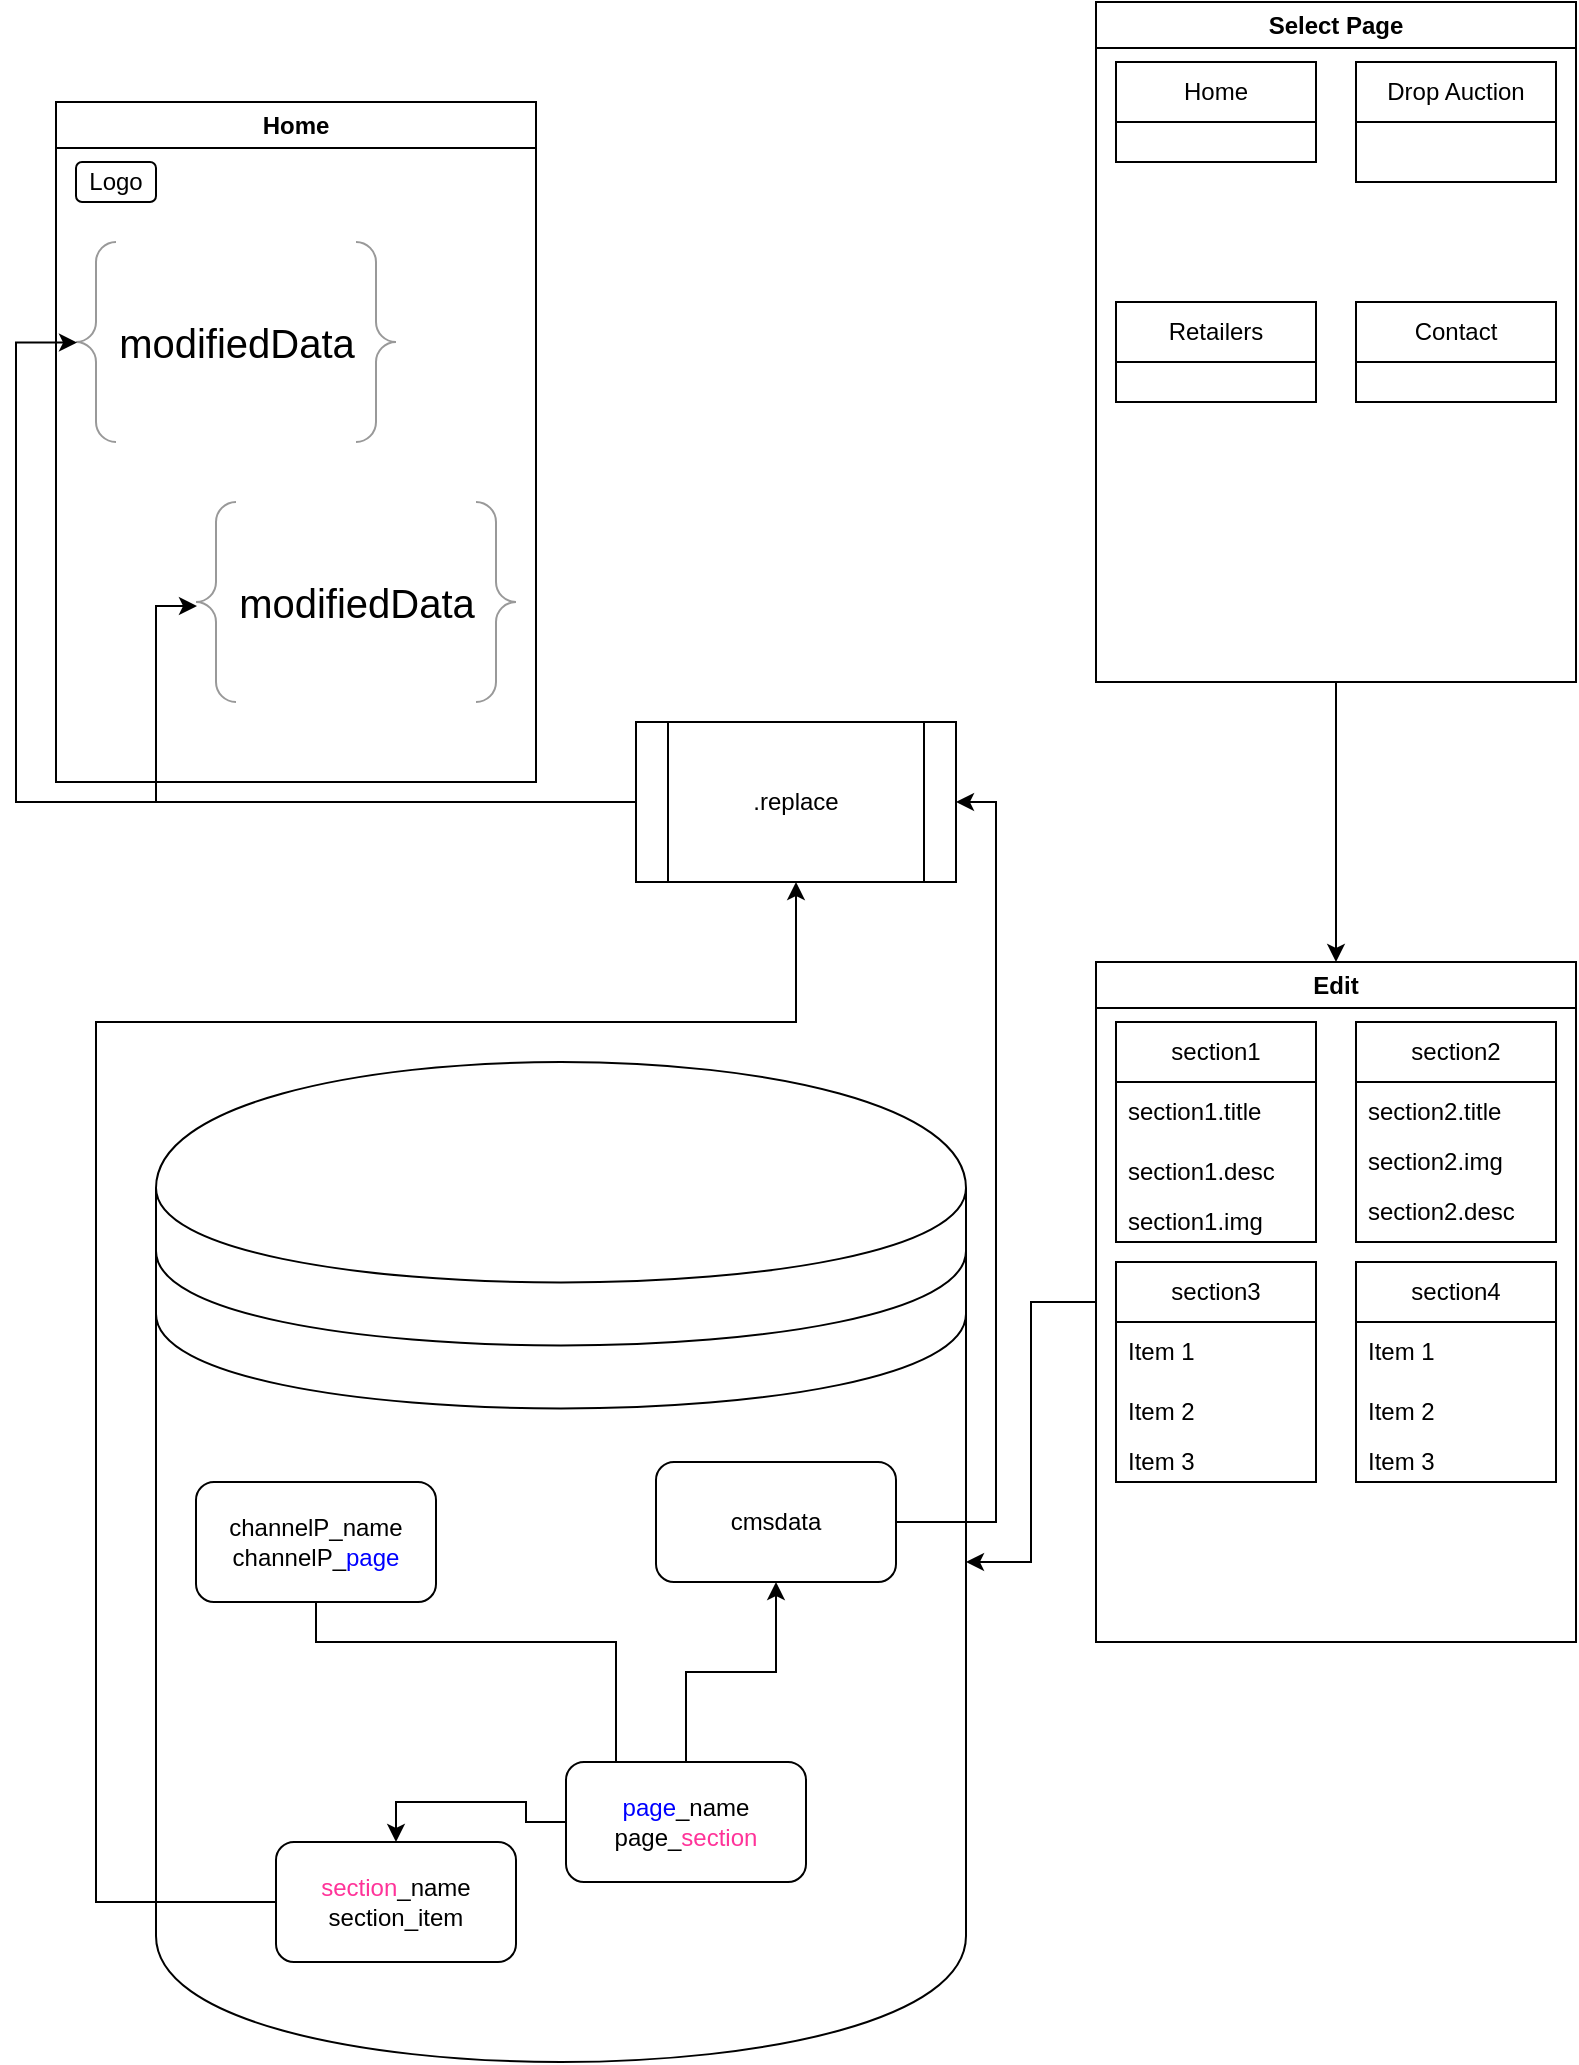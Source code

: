 <mxfile version="24.7.17">
  <diagram name="Page-1" id="TjrKQG86go2EHlcvoJwK">
    <mxGraphModel dx="1668" dy="964" grid="1" gridSize="10" guides="1" tooltips="1" connect="1" arrows="1" fold="1" page="1" pageScale="1" pageWidth="850" pageHeight="1100" math="0" shadow="0">
      <root>
        <mxCell id="0" />
        <mxCell id="1" parent="0" />
        <mxCell id="0HpRwzNJ2paTtuiWjX7O-2" value="&lt;div&gt;&lt;br&gt;&lt;/div&gt;" style="shape=datastore;whiteSpace=wrap;html=1;" vertex="1" parent="1">
          <mxGeometry x="100" y="620" width="405" height="500" as="geometry" />
        </mxCell>
        <mxCell id="0HpRwzNJ2paTtuiWjX7O-5" value="Home" style="swimlane;whiteSpace=wrap;html=1;" vertex="1" parent="1">
          <mxGeometry x="50" y="140" width="240" height="340" as="geometry" />
        </mxCell>
        <mxCell id="0HpRwzNJ2paTtuiWjX7O-7" value="" style="labelPosition=right;align=left;strokeWidth=1;shape=mxgraph.mockup.markup.curlyBrace;html=1;shadow=0;dashed=0;strokeColor=#999999;direction=north;" vertex="1" parent="0HpRwzNJ2paTtuiWjX7O-5">
          <mxGeometry x="10" y="70" width="20" height="100" as="geometry" />
        </mxCell>
        <mxCell id="0HpRwzNJ2paTtuiWjX7O-8" value="" style="labelPosition=right;align=left;strokeWidth=1;shape=mxgraph.mockup.markup.curlyBrace;html=1;shadow=0;dashed=0;strokeColor=#999999;direction=north;rotation=-180;" vertex="1" parent="0HpRwzNJ2paTtuiWjX7O-5">
          <mxGeometry x="150" y="70" width="20" height="100" as="geometry" />
        </mxCell>
        <mxCell id="0HpRwzNJ2paTtuiWjX7O-9" value="modifiedData" style="text;html=1;align=center;verticalAlign=middle;resizable=0;points=[];autosize=1;strokeColor=none;fillColor=none;strokeWidth=7;fontSize=20;" vertex="1" parent="0HpRwzNJ2paTtuiWjX7O-5">
          <mxGeometry x="20" y="100" width="140" height="40" as="geometry" />
        </mxCell>
        <mxCell id="0HpRwzNJ2paTtuiWjX7O-11" value="" style="labelPosition=right;align=left;strokeWidth=1;shape=mxgraph.mockup.markup.curlyBrace;html=1;shadow=0;dashed=0;strokeColor=#999999;direction=north;" vertex="1" parent="0HpRwzNJ2paTtuiWjX7O-5">
          <mxGeometry x="70" y="200" width="20" height="100" as="geometry" />
        </mxCell>
        <mxCell id="0HpRwzNJ2paTtuiWjX7O-12" value="" style="labelPosition=right;align=left;strokeWidth=1;shape=mxgraph.mockup.markup.curlyBrace;html=1;shadow=0;dashed=0;strokeColor=#999999;direction=north;rotation=-180;" vertex="1" parent="0HpRwzNJ2paTtuiWjX7O-5">
          <mxGeometry x="210" y="200" width="20" height="100" as="geometry" />
        </mxCell>
        <mxCell id="0HpRwzNJ2paTtuiWjX7O-13" value="modifiedData" style="text;html=1;align=center;verticalAlign=middle;resizable=0;points=[];autosize=1;strokeColor=none;fillColor=none;strokeWidth=7;fontSize=20;" vertex="1" parent="0HpRwzNJ2paTtuiWjX7O-5">
          <mxGeometry x="80" y="230" width="140" height="40" as="geometry" />
        </mxCell>
        <mxCell id="0HpRwzNJ2paTtuiWjX7O-14" value="Logo" style="rounded=1;whiteSpace=wrap;html=1;" vertex="1" parent="0HpRwzNJ2paTtuiWjX7O-5">
          <mxGeometry x="10" y="30" width="40" height="20" as="geometry" />
        </mxCell>
        <mxCell id="0HpRwzNJ2paTtuiWjX7O-19" value=".replace" style="shape=process;whiteSpace=wrap;html=1;backgroundOutline=1;" vertex="1" parent="1">
          <mxGeometry x="340" y="450" width="160" height="80" as="geometry" />
        </mxCell>
        <mxCell id="0HpRwzNJ2paTtuiWjX7O-22" style="edgeStyle=orthogonalEdgeStyle;rounded=0;orthogonalLoop=1;jettySize=auto;html=1;entryX=0.48;entryY=0.025;entryDx=0;entryDy=0;entryPerimeter=0;" edge="1" parent="1" source="0HpRwzNJ2paTtuiWjX7O-19" target="0HpRwzNJ2paTtuiWjX7O-11">
          <mxGeometry relative="1" as="geometry" />
        </mxCell>
        <mxCell id="0HpRwzNJ2paTtuiWjX7O-23" style="edgeStyle=orthogonalEdgeStyle;rounded=0;orthogonalLoop=1;jettySize=auto;html=1;entryX=0.497;entryY=0.025;entryDx=0;entryDy=0;entryPerimeter=0;exitX=0;exitY=0.5;exitDx=0;exitDy=0;" edge="1" parent="1" source="0HpRwzNJ2paTtuiWjX7O-19" target="0HpRwzNJ2paTtuiWjX7O-7">
          <mxGeometry relative="1" as="geometry">
            <Array as="points">
              <mxPoint x="30" y="490" />
              <mxPoint x="30" y="260" />
            </Array>
          </mxGeometry>
        </mxCell>
        <mxCell id="0HpRwzNJ2paTtuiWjX7O-137" style="edgeStyle=orthogonalEdgeStyle;rounded=0;orthogonalLoop=1;jettySize=auto;html=1;entryX=0.5;entryY=0;entryDx=0;entryDy=0;" edge="1" parent="1" source="0HpRwzNJ2paTtuiWjX7O-25" target="0HpRwzNJ2paTtuiWjX7O-120">
          <mxGeometry relative="1" as="geometry" />
        </mxCell>
        <mxCell id="0HpRwzNJ2paTtuiWjX7O-25" value="Select Page" style="swimlane;whiteSpace=wrap;html=1;" vertex="1" parent="1">
          <mxGeometry x="570" y="90" width="240" height="340" as="geometry" />
        </mxCell>
        <mxCell id="0HpRwzNJ2paTtuiWjX7O-45" value="Home" style="swimlane;fontStyle=0;childLayout=stackLayout;horizontal=1;startSize=30;horizontalStack=0;resizeParent=1;resizeParentMax=0;resizeLast=0;collapsible=1;marginBottom=0;whiteSpace=wrap;html=1;" vertex="1" parent="0HpRwzNJ2paTtuiWjX7O-25">
          <mxGeometry x="10" y="30" width="100" height="50" as="geometry" />
        </mxCell>
        <mxCell id="0HpRwzNJ2paTtuiWjX7O-54" value="Drop Auction" style="swimlane;fontStyle=0;childLayout=stackLayout;horizontal=1;startSize=30;horizontalStack=0;resizeParent=1;resizeParentMax=0;resizeLast=0;collapsible=1;marginBottom=0;whiteSpace=wrap;html=1;" vertex="1" parent="0HpRwzNJ2paTtuiWjX7O-25">
          <mxGeometry x="130" y="30" width="100" height="60" as="geometry" />
        </mxCell>
        <mxCell id="0HpRwzNJ2paTtuiWjX7O-58" value="Retailers" style="swimlane;fontStyle=0;childLayout=stackLayout;horizontal=1;startSize=30;horizontalStack=0;resizeParent=1;resizeParentMax=0;resizeLast=0;collapsible=1;marginBottom=0;whiteSpace=wrap;html=1;" vertex="1" parent="0HpRwzNJ2paTtuiWjX7O-25">
          <mxGeometry x="10" y="150" width="100" height="50" as="geometry" />
        </mxCell>
        <mxCell id="0HpRwzNJ2paTtuiWjX7O-62" value="Contact" style="swimlane;fontStyle=0;childLayout=stackLayout;horizontal=1;startSize=30;horizontalStack=0;resizeParent=1;resizeParentMax=0;resizeLast=0;collapsible=1;marginBottom=0;whiteSpace=wrap;html=1;" vertex="1" parent="0HpRwzNJ2paTtuiWjX7O-25">
          <mxGeometry x="130" y="150" width="100" height="50" as="geometry" />
        </mxCell>
        <mxCell id="0HpRwzNJ2paTtuiWjX7O-98" style="edgeStyle=orthogonalEdgeStyle;rounded=0;orthogonalLoop=1;jettySize=auto;html=1;" edge="1" parent="1" source="0HpRwzNJ2paTtuiWjX7O-95">
          <mxGeometry relative="1" as="geometry">
            <mxPoint x="330" y="969" as="targetPoint" />
            <Array as="points">
              <mxPoint x="180" y="910" />
              <mxPoint x="330" y="910" />
              <mxPoint x="330" y="970" />
            </Array>
          </mxGeometry>
        </mxCell>
        <mxCell id="0HpRwzNJ2paTtuiWjX7O-95" value="&lt;span style=&quot;background-color: initial;&quot;&gt;channelP_name&lt;/span&gt;&lt;div&gt;&lt;span style=&quot;background-color: initial;&quot;&gt;channelP_&lt;font color=&quot;#0000ff&quot;&gt;page&lt;/font&gt;&lt;/span&gt;&lt;/div&gt;" style="rounded=1;whiteSpace=wrap;html=1;align=center;" vertex="1" parent="1">
          <mxGeometry x="120" y="830" width="120" height="60" as="geometry" />
        </mxCell>
        <mxCell id="0HpRwzNJ2paTtuiWjX7O-99" style="edgeStyle=orthogonalEdgeStyle;rounded=0;orthogonalLoop=1;jettySize=auto;html=1;entryX=0.5;entryY=0;entryDx=0;entryDy=0;" edge="1" parent="1" source="0HpRwzNJ2paTtuiWjX7O-96" target="0HpRwzNJ2paTtuiWjX7O-97">
          <mxGeometry relative="1" as="geometry" />
        </mxCell>
        <mxCell id="0HpRwzNJ2paTtuiWjX7O-96" value="&lt;font color=&quot;#0000ff&quot;&gt;page&lt;/font&gt;_name&lt;div&gt;page_&lt;font color=&quot;#ff3399&quot;&gt;section&lt;/font&gt;&lt;/div&gt;" style="rounded=1;whiteSpace=wrap;html=1;" vertex="1" parent="1">
          <mxGeometry x="305" y="970" width="120" height="60" as="geometry" />
        </mxCell>
        <mxCell id="0HpRwzNJ2paTtuiWjX7O-97" value="&lt;font color=&quot;#ff3399&quot;&gt;section&lt;/font&gt;_name&lt;div&gt;section_item&lt;/div&gt;" style="rounded=1;whiteSpace=wrap;html=1;" vertex="1" parent="1">
          <mxGeometry x="160" y="1010" width="120" height="60" as="geometry" />
        </mxCell>
        <mxCell id="0HpRwzNJ2paTtuiWjX7O-101" style="edgeStyle=orthogonalEdgeStyle;rounded=0;orthogonalLoop=1;jettySize=auto;html=1;exitX=0;exitY=0.5;exitDx=0;exitDy=0;entryX=0.5;entryY=1;entryDx=0;entryDy=0;" edge="1" parent="1" source="0HpRwzNJ2paTtuiWjX7O-97" target="0HpRwzNJ2paTtuiWjX7O-19">
          <mxGeometry relative="1" as="geometry">
            <mxPoint x="427.5" y="836" as="sourcePoint" />
            <mxPoint x="244.5" y="590" as="targetPoint" />
            <Array as="points">
              <mxPoint x="70" y="1040" />
              <mxPoint x="70" y="600" />
              <mxPoint x="420" y="600" />
            </Array>
          </mxGeometry>
        </mxCell>
        <mxCell id="0HpRwzNJ2paTtuiWjX7O-120" value="Edit" style="swimlane;whiteSpace=wrap;html=1;" vertex="1" parent="1">
          <mxGeometry x="570" y="570" width="240" height="340" as="geometry" />
        </mxCell>
        <mxCell id="0HpRwzNJ2paTtuiWjX7O-121" value="section1" style="swimlane;fontStyle=0;childLayout=stackLayout;horizontal=1;startSize=30;horizontalStack=0;resizeParent=1;resizeParentMax=0;resizeLast=0;collapsible=1;marginBottom=0;whiteSpace=wrap;html=1;" vertex="1" parent="0HpRwzNJ2paTtuiWjX7O-120">
          <mxGeometry x="10" y="30" width="100" height="110" as="geometry" />
        </mxCell>
        <mxCell id="0HpRwzNJ2paTtuiWjX7O-122" value="section1.title" style="text;strokeColor=none;fillColor=none;align=left;verticalAlign=middle;spacingLeft=4;spacingRight=4;overflow=hidden;points=[[0,0.5],[1,0.5]];portConstraint=eastwest;rotatable=0;whiteSpace=wrap;html=1;" vertex="1" parent="0HpRwzNJ2paTtuiWjX7O-121">
          <mxGeometry y="30" width="100" height="30" as="geometry" />
        </mxCell>
        <mxCell id="0HpRwzNJ2paTtuiWjX7O-123" value="section1.desc" style="text;strokeColor=none;fillColor=none;align=left;verticalAlign=middle;spacingLeft=4;spacingRight=4;overflow=hidden;points=[[0,0.5],[1,0.5]];portConstraint=eastwest;rotatable=0;whiteSpace=wrap;html=1;" vertex="1" parent="0HpRwzNJ2paTtuiWjX7O-121">
          <mxGeometry y="60" width="100" height="30" as="geometry" />
        </mxCell>
        <mxCell id="0HpRwzNJ2paTtuiWjX7O-124" value="section1.img" style="text;strokeColor=none;fillColor=none;align=left;verticalAlign=middle;spacingLeft=4;spacingRight=4;overflow=hidden;points=[[0,0.5],[1,0.5]];portConstraint=eastwest;rotatable=0;whiteSpace=wrap;html=1;" vertex="1" parent="0HpRwzNJ2paTtuiWjX7O-121">
          <mxGeometry y="90" width="100" height="20" as="geometry" />
        </mxCell>
        <mxCell id="0HpRwzNJ2paTtuiWjX7O-125" value="section2" style="swimlane;fontStyle=0;childLayout=stackLayout;horizontal=1;startSize=30;horizontalStack=0;resizeParent=1;resizeParentMax=0;resizeLast=0;collapsible=1;marginBottom=0;whiteSpace=wrap;html=1;" vertex="1" parent="0HpRwzNJ2paTtuiWjX7O-120">
          <mxGeometry x="130" y="30" width="100" height="110" as="geometry" />
        </mxCell>
        <mxCell id="0HpRwzNJ2paTtuiWjX7O-126" value="section2.title" style="text;strokeColor=none;fillColor=none;align=left;verticalAlign=middle;spacingLeft=4;spacingRight=4;overflow=hidden;points=[[0,0.5],[1,0.5]];portConstraint=eastwest;rotatable=0;whiteSpace=wrap;html=1;" vertex="1" parent="0HpRwzNJ2paTtuiWjX7O-125">
          <mxGeometry y="30" width="100" height="30" as="geometry" />
        </mxCell>
        <mxCell id="0HpRwzNJ2paTtuiWjX7O-127" value="section2.img" style="text;strokeColor=none;fillColor=none;align=left;verticalAlign=middle;spacingLeft=4;spacingRight=4;overflow=hidden;points=[[0,0.5],[1,0.5]];portConstraint=eastwest;rotatable=0;whiteSpace=wrap;html=1;" vertex="1" parent="0HpRwzNJ2paTtuiWjX7O-125">
          <mxGeometry y="60" width="100" height="20" as="geometry" />
        </mxCell>
        <mxCell id="0HpRwzNJ2paTtuiWjX7O-128" value="section2.desc" style="text;strokeColor=none;fillColor=none;align=left;verticalAlign=middle;spacingLeft=4;spacingRight=4;overflow=hidden;points=[[0,0.5],[1,0.5]];portConstraint=eastwest;rotatable=0;whiteSpace=wrap;html=1;" vertex="1" parent="0HpRwzNJ2paTtuiWjX7O-125">
          <mxGeometry y="80" width="100" height="30" as="geometry" />
        </mxCell>
        <mxCell id="0HpRwzNJ2paTtuiWjX7O-129" value="section3" style="swimlane;fontStyle=0;childLayout=stackLayout;horizontal=1;startSize=30;horizontalStack=0;resizeParent=1;resizeParentMax=0;resizeLast=0;collapsible=1;marginBottom=0;whiteSpace=wrap;html=1;" vertex="1" parent="0HpRwzNJ2paTtuiWjX7O-120">
          <mxGeometry x="10" y="150" width="100" height="110" as="geometry" />
        </mxCell>
        <mxCell id="0HpRwzNJ2paTtuiWjX7O-130" value="Item 1" style="text;strokeColor=none;fillColor=none;align=left;verticalAlign=middle;spacingLeft=4;spacingRight=4;overflow=hidden;points=[[0,0.5],[1,0.5]];portConstraint=eastwest;rotatable=0;whiteSpace=wrap;html=1;" vertex="1" parent="0HpRwzNJ2paTtuiWjX7O-129">
          <mxGeometry y="30" width="100" height="30" as="geometry" />
        </mxCell>
        <mxCell id="0HpRwzNJ2paTtuiWjX7O-131" value="Item 2" style="text;strokeColor=none;fillColor=none;align=left;verticalAlign=middle;spacingLeft=4;spacingRight=4;overflow=hidden;points=[[0,0.5],[1,0.5]];portConstraint=eastwest;rotatable=0;whiteSpace=wrap;html=1;" vertex="1" parent="0HpRwzNJ2paTtuiWjX7O-129">
          <mxGeometry y="60" width="100" height="30" as="geometry" />
        </mxCell>
        <mxCell id="0HpRwzNJ2paTtuiWjX7O-132" value="Item 3" style="text;strokeColor=none;fillColor=none;align=left;verticalAlign=middle;spacingLeft=4;spacingRight=4;overflow=hidden;points=[[0,0.5],[1,0.5]];portConstraint=eastwest;rotatable=0;whiteSpace=wrap;html=1;" vertex="1" parent="0HpRwzNJ2paTtuiWjX7O-129">
          <mxGeometry y="90" width="100" height="20" as="geometry" />
        </mxCell>
        <mxCell id="0HpRwzNJ2paTtuiWjX7O-133" value="section4" style="swimlane;fontStyle=0;childLayout=stackLayout;horizontal=1;startSize=30;horizontalStack=0;resizeParent=1;resizeParentMax=0;resizeLast=0;collapsible=1;marginBottom=0;whiteSpace=wrap;html=1;" vertex="1" parent="0HpRwzNJ2paTtuiWjX7O-120">
          <mxGeometry x="130" y="150" width="100" height="110" as="geometry" />
        </mxCell>
        <mxCell id="0HpRwzNJ2paTtuiWjX7O-134" value="Item 1" style="text;strokeColor=none;fillColor=none;align=left;verticalAlign=middle;spacingLeft=4;spacingRight=4;overflow=hidden;points=[[0,0.5],[1,0.5]];portConstraint=eastwest;rotatable=0;whiteSpace=wrap;html=1;" vertex="1" parent="0HpRwzNJ2paTtuiWjX7O-133">
          <mxGeometry y="30" width="100" height="30" as="geometry" />
        </mxCell>
        <mxCell id="0HpRwzNJ2paTtuiWjX7O-135" value="Item 2" style="text;strokeColor=none;fillColor=none;align=left;verticalAlign=middle;spacingLeft=4;spacingRight=4;overflow=hidden;points=[[0,0.5],[1,0.5]];portConstraint=eastwest;rotatable=0;whiteSpace=wrap;html=1;" vertex="1" parent="0HpRwzNJ2paTtuiWjX7O-133">
          <mxGeometry y="60" width="100" height="30" as="geometry" />
        </mxCell>
        <mxCell id="0HpRwzNJ2paTtuiWjX7O-136" value="Item 3" style="text;strokeColor=none;fillColor=none;align=left;verticalAlign=middle;spacingLeft=4;spacingRight=4;overflow=hidden;points=[[0,0.5],[1,0.5]];portConstraint=eastwest;rotatable=0;whiteSpace=wrap;html=1;" vertex="1" parent="0HpRwzNJ2paTtuiWjX7O-133">
          <mxGeometry y="90" width="100" height="20" as="geometry" />
        </mxCell>
        <mxCell id="0HpRwzNJ2paTtuiWjX7O-138" style="edgeStyle=orthogonalEdgeStyle;rounded=0;orthogonalLoop=1;jettySize=auto;html=1;" edge="1" parent="1" source="0HpRwzNJ2paTtuiWjX7O-120" target="0HpRwzNJ2paTtuiWjX7O-2">
          <mxGeometry relative="1" as="geometry" />
        </mxCell>
        <mxCell id="0HpRwzNJ2paTtuiWjX7O-144" style="edgeStyle=orthogonalEdgeStyle;rounded=0;orthogonalLoop=1;jettySize=auto;html=1;entryX=1;entryY=0.5;entryDx=0;entryDy=0;" edge="1" parent="1" source="0HpRwzNJ2paTtuiWjX7O-139" target="0HpRwzNJ2paTtuiWjX7O-19">
          <mxGeometry relative="1" as="geometry">
            <Array as="points">
              <mxPoint x="520" y="850" />
              <mxPoint x="520" y="490" />
            </Array>
          </mxGeometry>
        </mxCell>
        <mxCell id="0HpRwzNJ2paTtuiWjX7O-139" value="cmsdata" style="rounded=1;whiteSpace=wrap;html=1;" vertex="1" parent="1">
          <mxGeometry x="350" y="820" width="120" height="60" as="geometry" />
        </mxCell>
        <mxCell id="0HpRwzNJ2paTtuiWjX7O-143" style="edgeStyle=orthogonalEdgeStyle;rounded=0;orthogonalLoop=1;jettySize=auto;html=1;entryX=0.5;entryY=1;entryDx=0;entryDy=0;" edge="1" parent="1" source="0HpRwzNJ2paTtuiWjX7O-96" target="0HpRwzNJ2paTtuiWjX7O-139">
          <mxGeometry relative="1" as="geometry" />
        </mxCell>
      </root>
    </mxGraphModel>
  </diagram>
</mxfile>

